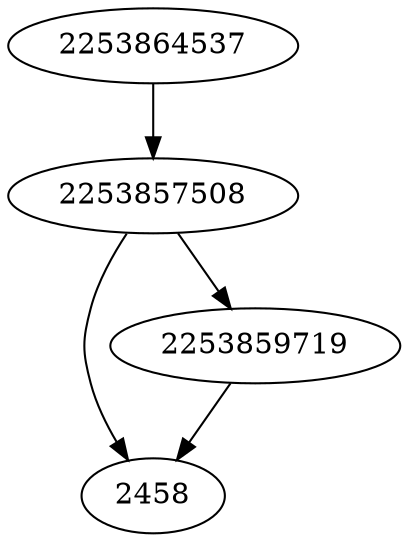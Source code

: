 strict digraph  {
2253864537;
2458;
2253857508;
2253859719;
2253864537 -> 2253857508;
2253857508 -> 2253859719;
2253857508 -> 2458;
2253859719 -> 2458;
}
